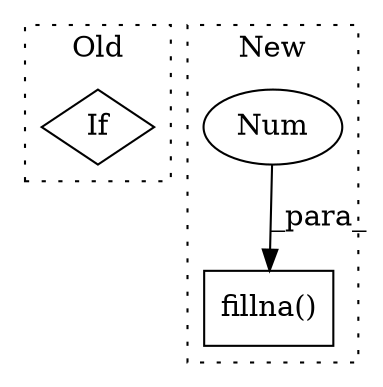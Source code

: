 digraph G {
subgraph cluster0 {
1 [label="If" a="96" s="3773" l="3" shape="diamond"];
label = "Old";
style="dotted";
}
subgraph cluster1 {
2 [label="fillna()" a="75" s="6014,6077" l="62,1" shape="box"];
3 [label="Num" a="76" s="6076" l="1" shape="ellipse"];
label = "New";
style="dotted";
}
3 -> 2 [label="_para_"];
}